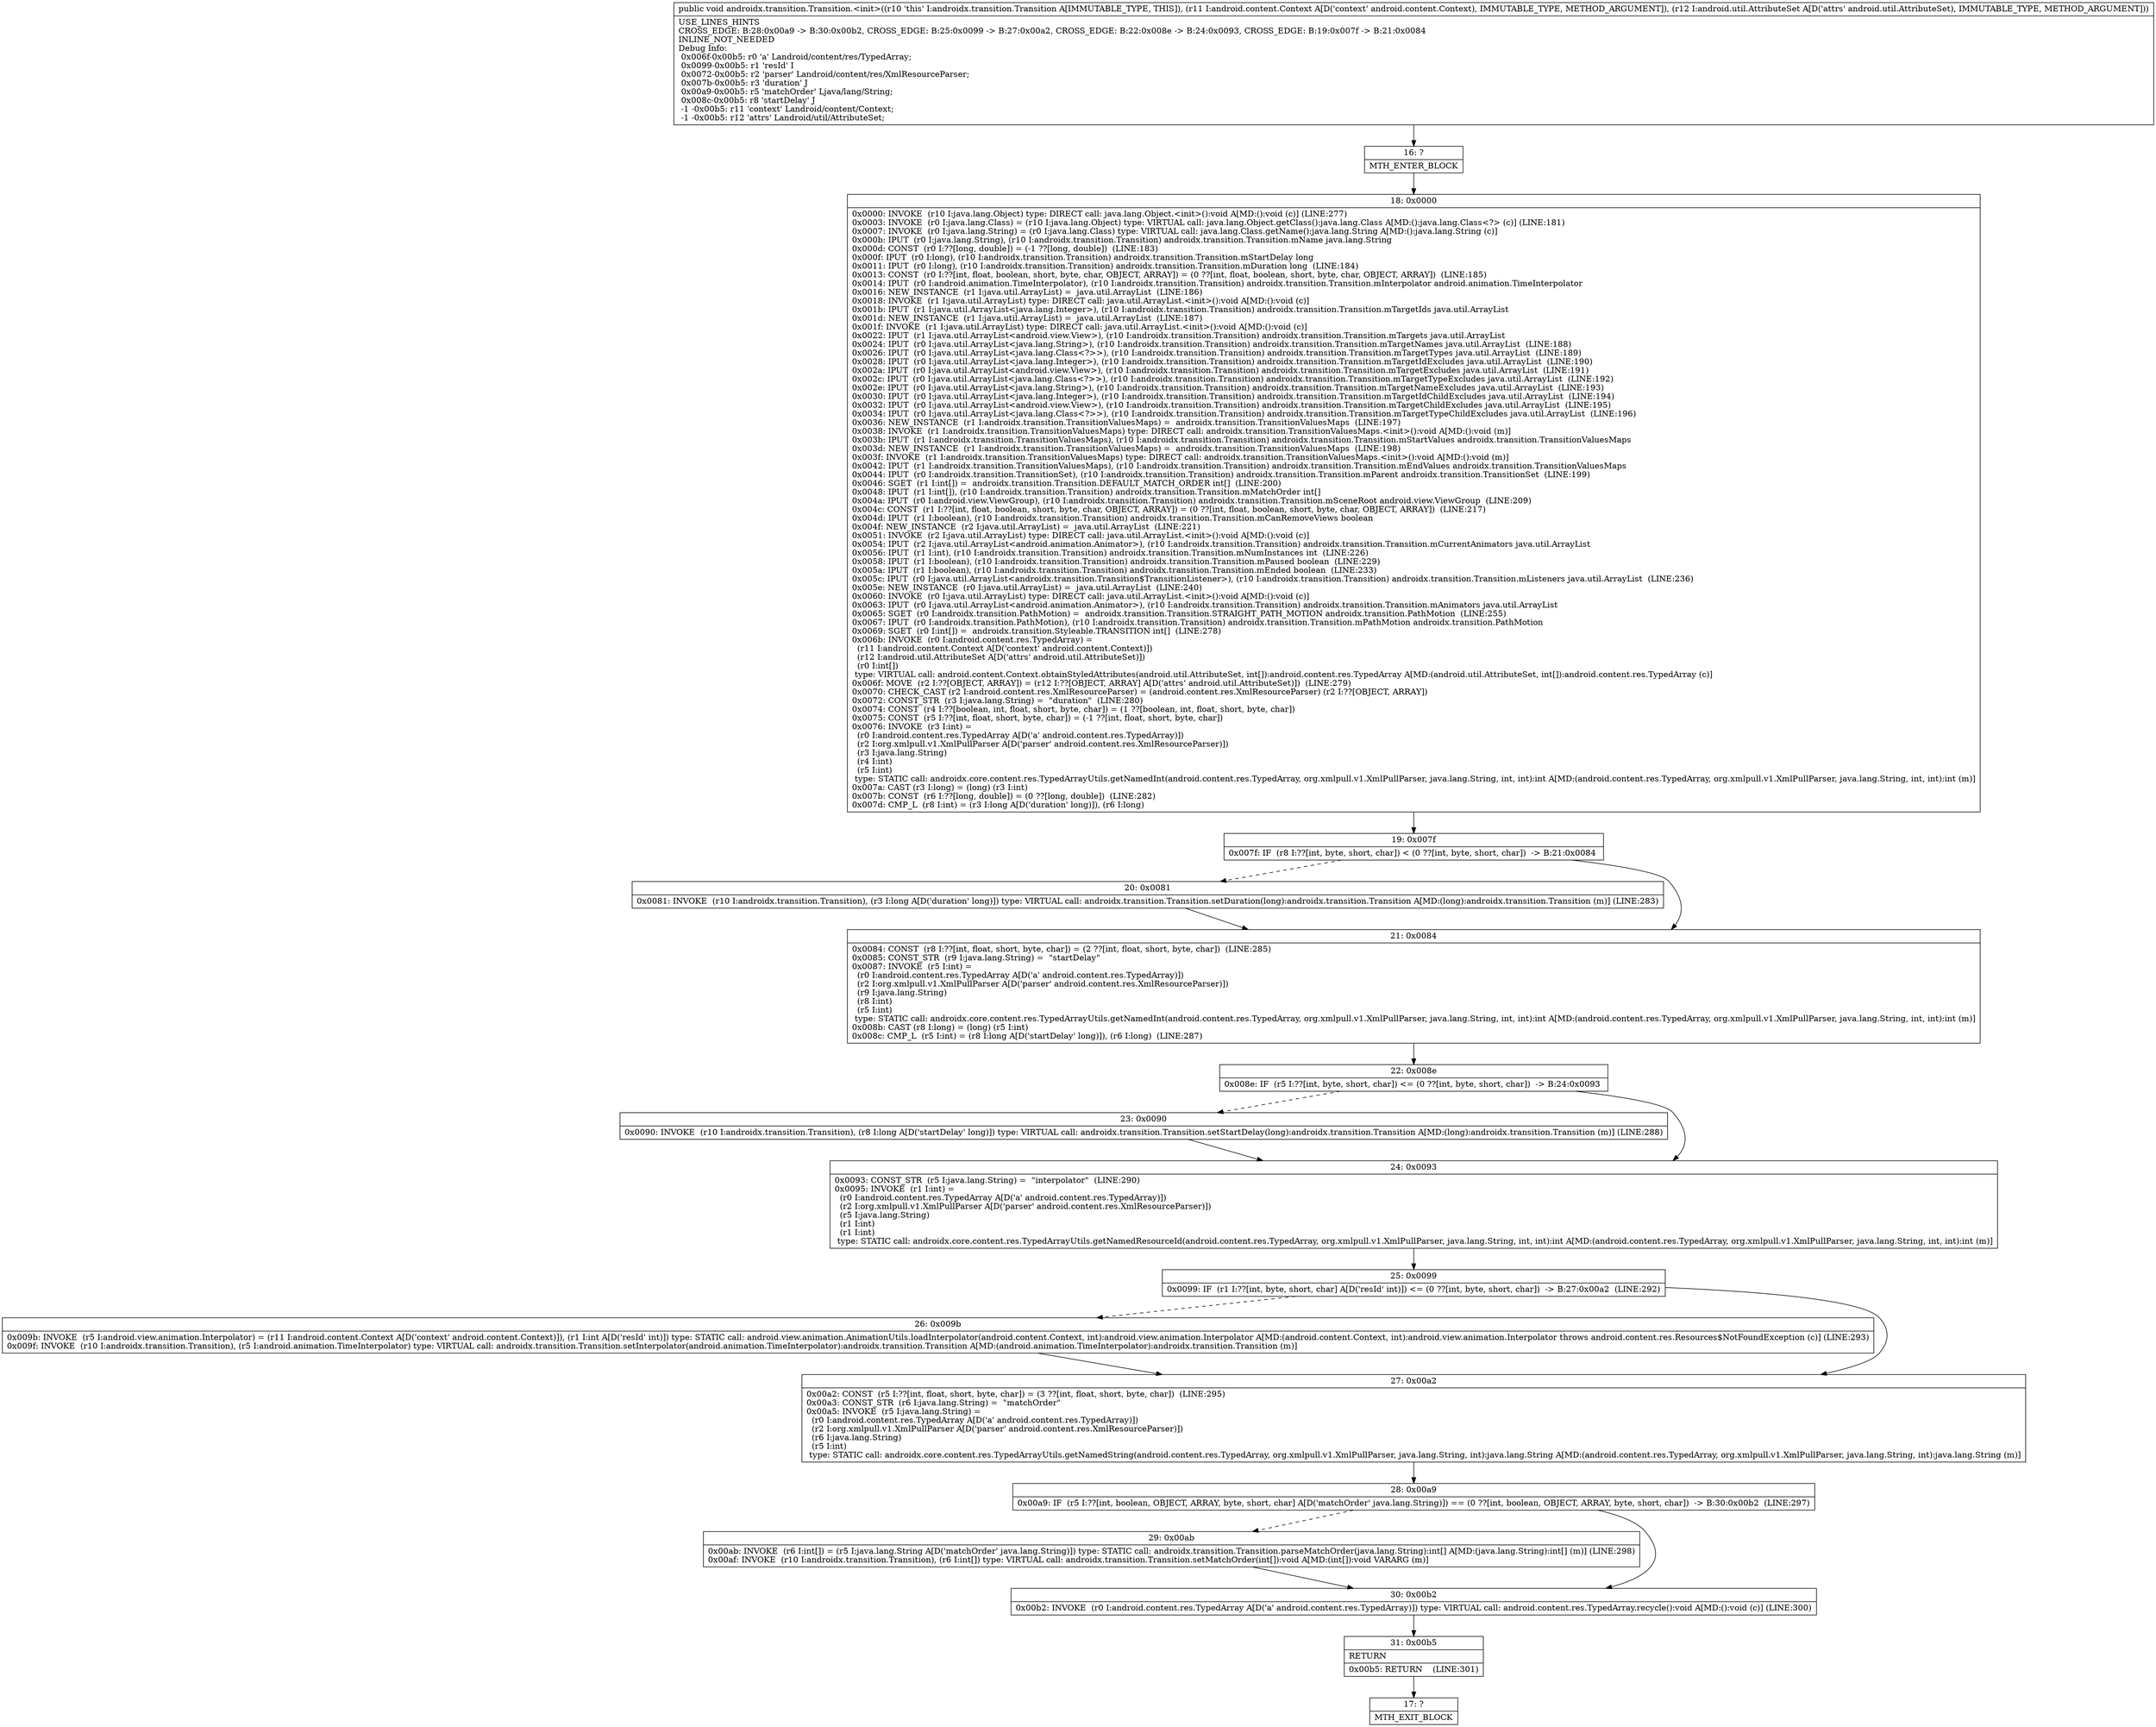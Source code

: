 digraph "CFG forandroidx.transition.Transition.\<init\>(Landroid\/content\/Context;Landroid\/util\/AttributeSet;)V" {
Node_16 [shape=record,label="{16\:\ ?|MTH_ENTER_BLOCK\l}"];
Node_18 [shape=record,label="{18\:\ 0x0000|0x0000: INVOKE  (r10 I:java.lang.Object) type: DIRECT call: java.lang.Object.\<init\>():void A[MD:():void (c)] (LINE:277)\l0x0003: INVOKE  (r0 I:java.lang.Class) = (r10 I:java.lang.Object) type: VIRTUAL call: java.lang.Object.getClass():java.lang.Class A[MD:():java.lang.Class\<?\> (c)] (LINE:181)\l0x0007: INVOKE  (r0 I:java.lang.String) = (r0 I:java.lang.Class) type: VIRTUAL call: java.lang.Class.getName():java.lang.String A[MD:():java.lang.String (c)]\l0x000b: IPUT  (r0 I:java.lang.String), (r10 I:androidx.transition.Transition) androidx.transition.Transition.mName java.lang.String \l0x000d: CONST  (r0 I:??[long, double]) = (\-1 ??[long, double])  (LINE:183)\l0x000f: IPUT  (r0 I:long), (r10 I:androidx.transition.Transition) androidx.transition.Transition.mStartDelay long \l0x0011: IPUT  (r0 I:long), (r10 I:androidx.transition.Transition) androidx.transition.Transition.mDuration long  (LINE:184)\l0x0013: CONST  (r0 I:??[int, float, boolean, short, byte, char, OBJECT, ARRAY]) = (0 ??[int, float, boolean, short, byte, char, OBJECT, ARRAY])  (LINE:185)\l0x0014: IPUT  (r0 I:android.animation.TimeInterpolator), (r10 I:androidx.transition.Transition) androidx.transition.Transition.mInterpolator android.animation.TimeInterpolator \l0x0016: NEW_INSTANCE  (r1 I:java.util.ArrayList) =  java.util.ArrayList  (LINE:186)\l0x0018: INVOKE  (r1 I:java.util.ArrayList) type: DIRECT call: java.util.ArrayList.\<init\>():void A[MD:():void (c)]\l0x001b: IPUT  (r1 I:java.util.ArrayList\<java.lang.Integer\>), (r10 I:androidx.transition.Transition) androidx.transition.Transition.mTargetIds java.util.ArrayList \l0x001d: NEW_INSTANCE  (r1 I:java.util.ArrayList) =  java.util.ArrayList  (LINE:187)\l0x001f: INVOKE  (r1 I:java.util.ArrayList) type: DIRECT call: java.util.ArrayList.\<init\>():void A[MD:():void (c)]\l0x0022: IPUT  (r1 I:java.util.ArrayList\<android.view.View\>), (r10 I:androidx.transition.Transition) androidx.transition.Transition.mTargets java.util.ArrayList \l0x0024: IPUT  (r0 I:java.util.ArrayList\<java.lang.String\>), (r10 I:androidx.transition.Transition) androidx.transition.Transition.mTargetNames java.util.ArrayList  (LINE:188)\l0x0026: IPUT  (r0 I:java.util.ArrayList\<java.lang.Class\<?\>\>), (r10 I:androidx.transition.Transition) androidx.transition.Transition.mTargetTypes java.util.ArrayList  (LINE:189)\l0x0028: IPUT  (r0 I:java.util.ArrayList\<java.lang.Integer\>), (r10 I:androidx.transition.Transition) androidx.transition.Transition.mTargetIdExcludes java.util.ArrayList  (LINE:190)\l0x002a: IPUT  (r0 I:java.util.ArrayList\<android.view.View\>), (r10 I:androidx.transition.Transition) androidx.transition.Transition.mTargetExcludes java.util.ArrayList  (LINE:191)\l0x002c: IPUT  (r0 I:java.util.ArrayList\<java.lang.Class\<?\>\>), (r10 I:androidx.transition.Transition) androidx.transition.Transition.mTargetTypeExcludes java.util.ArrayList  (LINE:192)\l0x002e: IPUT  (r0 I:java.util.ArrayList\<java.lang.String\>), (r10 I:androidx.transition.Transition) androidx.transition.Transition.mTargetNameExcludes java.util.ArrayList  (LINE:193)\l0x0030: IPUT  (r0 I:java.util.ArrayList\<java.lang.Integer\>), (r10 I:androidx.transition.Transition) androidx.transition.Transition.mTargetIdChildExcludes java.util.ArrayList  (LINE:194)\l0x0032: IPUT  (r0 I:java.util.ArrayList\<android.view.View\>), (r10 I:androidx.transition.Transition) androidx.transition.Transition.mTargetChildExcludes java.util.ArrayList  (LINE:195)\l0x0034: IPUT  (r0 I:java.util.ArrayList\<java.lang.Class\<?\>\>), (r10 I:androidx.transition.Transition) androidx.transition.Transition.mTargetTypeChildExcludes java.util.ArrayList  (LINE:196)\l0x0036: NEW_INSTANCE  (r1 I:androidx.transition.TransitionValuesMaps) =  androidx.transition.TransitionValuesMaps  (LINE:197)\l0x0038: INVOKE  (r1 I:androidx.transition.TransitionValuesMaps) type: DIRECT call: androidx.transition.TransitionValuesMaps.\<init\>():void A[MD:():void (m)]\l0x003b: IPUT  (r1 I:androidx.transition.TransitionValuesMaps), (r10 I:androidx.transition.Transition) androidx.transition.Transition.mStartValues androidx.transition.TransitionValuesMaps \l0x003d: NEW_INSTANCE  (r1 I:androidx.transition.TransitionValuesMaps) =  androidx.transition.TransitionValuesMaps  (LINE:198)\l0x003f: INVOKE  (r1 I:androidx.transition.TransitionValuesMaps) type: DIRECT call: androidx.transition.TransitionValuesMaps.\<init\>():void A[MD:():void (m)]\l0x0042: IPUT  (r1 I:androidx.transition.TransitionValuesMaps), (r10 I:androidx.transition.Transition) androidx.transition.Transition.mEndValues androidx.transition.TransitionValuesMaps \l0x0044: IPUT  (r0 I:androidx.transition.TransitionSet), (r10 I:androidx.transition.Transition) androidx.transition.Transition.mParent androidx.transition.TransitionSet  (LINE:199)\l0x0046: SGET  (r1 I:int[]) =  androidx.transition.Transition.DEFAULT_MATCH_ORDER int[]  (LINE:200)\l0x0048: IPUT  (r1 I:int[]), (r10 I:androidx.transition.Transition) androidx.transition.Transition.mMatchOrder int[] \l0x004a: IPUT  (r0 I:android.view.ViewGroup), (r10 I:androidx.transition.Transition) androidx.transition.Transition.mSceneRoot android.view.ViewGroup  (LINE:209)\l0x004c: CONST  (r1 I:??[int, float, boolean, short, byte, char, OBJECT, ARRAY]) = (0 ??[int, float, boolean, short, byte, char, OBJECT, ARRAY])  (LINE:217)\l0x004d: IPUT  (r1 I:boolean), (r10 I:androidx.transition.Transition) androidx.transition.Transition.mCanRemoveViews boolean \l0x004f: NEW_INSTANCE  (r2 I:java.util.ArrayList) =  java.util.ArrayList  (LINE:221)\l0x0051: INVOKE  (r2 I:java.util.ArrayList) type: DIRECT call: java.util.ArrayList.\<init\>():void A[MD:():void (c)]\l0x0054: IPUT  (r2 I:java.util.ArrayList\<android.animation.Animator\>), (r10 I:androidx.transition.Transition) androidx.transition.Transition.mCurrentAnimators java.util.ArrayList \l0x0056: IPUT  (r1 I:int), (r10 I:androidx.transition.Transition) androidx.transition.Transition.mNumInstances int  (LINE:226)\l0x0058: IPUT  (r1 I:boolean), (r10 I:androidx.transition.Transition) androidx.transition.Transition.mPaused boolean  (LINE:229)\l0x005a: IPUT  (r1 I:boolean), (r10 I:androidx.transition.Transition) androidx.transition.Transition.mEnded boolean  (LINE:233)\l0x005c: IPUT  (r0 I:java.util.ArrayList\<androidx.transition.Transition$TransitionListener\>), (r10 I:androidx.transition.Transition) androidx.transition.Transition.mListeners java.util.ArrayList  (LINE:236)\l0x005e: NEW_INSTANCE  (r0 I:java.util.ArrayList) =  java.util.ArrayList  (LINE:240)\l0x0060: INVOKE  (r0 I:java.util.ArrayList) type: DIRECT call: java.util.ArrayList.\<init\>():void A[MD:():void (c)]\l0x0063: IPUT  (r0 I:java.util.ArrayList\<android.animation.Animator\>), (r10 I:androidx.transition.Transition) androidx.transition.Transition.mAnimators java.util.ArrayList \l0x0065: SGET  (r0 I:androidx.transition.PathMotion) =  androidx.transition.Transition.STRAIGHT_PATH_MOTION androidx.transition.PathMotion  (LINE:255)\l0x0067: IPUT  (r0 I:androidx.transition.PathMotion), (r10 I:androidx.transition.Transition) androidx.transition.Transition.mPathMotion androidx.transition.PathMotion \l0x0069: SGET  (r0 I:int[]) =  androidx.transition.Styleable.TRANSITION int[]  (LINE:278)\l0x006b: INVOKE  (r0 I:android.content.res.TypedArray) = \l  (r11 I:android.content.Context A[D('context' android.content.Context)])\l  (r12 I:android.util.AttributeSet A[D('attrs' android.util.AttributeSet)])\l  (r0 I:int[])\l type: VIRTUAL call: android.content.Context.obtainStyledAttributes(android.util.AttributeSet, int[]):android.content.res.TypedArray A[MD:(android.util.AttributeSet, int[]):android.content.res.TypedArray (c)]\l0x006f: MOVE  (r2 I:??[OBJECT, ARRAY]) = (r12 I:??[OBJECT, ARRAY] A[D('attrs' android.util.AttributeSet)])  (LINE:279)\l0x0070: CHECK_CAST (r2 I:android.content.res.XmlResourceParser) = (android.content.res.XmlResourceParser) (r2 I:??[OBJECT, ARRAY]) \l0x0072: CONST_STR  (r3 I:java.lang.String) =  \"duration\"  (LINE:280)\l0x0074: CONST  (r4 I:??[boolean, int, float, short, byte, char]) = (1 ??[boolean, int, float, short, byte, char]) \l0x0075: CONST  (r5 I:??[int, float, short, byte, char]) = (\-1 ??[int, float, short, byte, char]) \l0x0076: INVOKE  (r3 I:int) = \l  (r0 I:android.content.res.TypedArray A[D('a' android.content.res.TypedArray)])\l  (r2 I:org.xmlpull.v1.XmlPullParser A[D('parser' android.content.res.XmlResourceParser)])\l  (r3 I:java.lang.String)\l  (r4 I:int)\l  (r5 I:int)\l type: STATIC call: androidx.core.content.res.TypedArrayUtils.getNamedInt(android.content.res.TypedArray, org.xmlpull.v1.XmlPullParser, java.lang.String, int, int):int A[MD:(android.content.res.TypedArray, org.xmlpull.v1.XmlPullParser, java.lang.String, int, int):int (m)]\l0x007a: CAST (r3 I:long) = (long) (r3 I:int) \l0x007b: CONST  (r6 I:??[long, double]) = (0 ??[long, double])  (LINE:282)\l0x007d: CMP_L  (r8 I:int) = (r3 I:long A[D('duration' long)]), (r6 I:long) \l}"];
Node_19 [shape=record,label="{19\:\ 0x007f|0x007f: IF  (r8 I:??[int, byte, short, char]) \< (0 ??[int, byte, short, char])  \-\> B:21:0x0084 \l}"];
Node_20 [shape=record,label="{20\:\ 0x0081|0x0081: INVOKE  (r10 I:androidx.transition.Transition), (r3 I:long A[D('duration' long)]) type: VIRTUAL call: androidx.transition.Transition.setDuration(long):androidx.transition.Transition A[MD:(long):androidx.transition.Transition (m)] (LINE:283)\l}"];
Node_21 [shape=record,label="{21\:\ 0x0084|0x0084: CONST  (r8 I:??[int, float, short, byte, char]) = (2 ??[int, float, short, byte, char])  (LINE:285)\l0x0085: CONST_STR  (r9 I:java.lang.String) =  \"startDelay\" \l0x0087: INVOKE  (r5 I:int) = \l  (r0 I:android.content.res.TypedArray A[D('a' android.content.res.TypedArray)])\l  (r2 I:org.xmlpull.v1.XmlPullParser A[D('parser' android.content.res.XmlResourceParser)])\l  (r9 I:java.lang.String)\l  (r8 I:int)\l  (r5 I:int)\l type: STATIC call: androidx.core.content.res.TypedArrayUtils.getNamedInt(android.content.res.TypedArray, org.xmlpull.v1.XmlPullParser, java.lang.String, int, int):int A[MD:(android.content.res.TypedArray, org.xmlpull.v1.XmlPullParser, java.lang.String, int, int):int (m)]\l0x008b: CAST (r8 I:long) = (long) (r5 I:int) \l0x008c: CMP_L  (r5 I:int) = (r8 I:long A[D('startDelay' long)]), (r6 I:long)  (LINE:287)\l}"];
Node_22 [shape=record,label="{22\:\ 0x008e|0x008e: IF  (r5 I:??[int, byte, short, char]) \<= (0 ??[int, byte, short, char])  \-\> B:24:0x0093 \l}"];
Node_23 [shape=record,label="{23\:\ 0x0090|0x0090: INVOKE  (r10 I:androidx.transition.Transition), (r8 I:long A[D('startDelay' long)]) type: VIRTUAL call: androidx.transition.Transition.setStartDelay(long):androidx.transition.Transition A[MD:(long):androidx.transition.Transition (m)] (LINE:288)\l}"];
Node_24 [shape=record,label="{24\:\ 0x0093|0x0093: CONST_STR  (r5 I:java.lang.String) =  \"interpolator\"  (LINE:290)\l0x0095: INVOKE  (r1 I:int) = \l  (r0 I:android.content.res.TypedArray A[D('a' android.content.res.TypedArray)])\l  (r2 I:org.xmlpull.v1.XmlPullParser A[D('parser' android.content.res.XmlResourceParser)])\l  (r5 I:java.lang.String)\l  (r1 I:int)\l  (r1 I:int)\l type: STATIC call: androidx.core.content.res.TypedArrayUtils.getNamedResourceId(android.content.res.TypedArray, org.xmlpull.v1.XmlPullParser, java.lang.String, int, int):int A[MD:(android.content.res.TypedArray, org.xmlpull.v1.XmlPullParser, java.lang.String, int, int):int (m)]\l}"];
Node_25 [shape=record,label="{25\:\ 0x0099|0x0099: IF  (r1 I:??[int, byte, short, char] A[D('resId' int)]) \<= (0 ??[int, byte, short, char])  \-\> B:27:0x00a2  (LINE:292)\l}"];
Node_26 [shape=record,label="{26\:\ 0x009b|0x009b: INVOKE  (r5 I:android.view.animation.Interpolator) = (r11 I:android.content.Context A[D('context' android.content.Context)]), (r1 I:int A[D('resId' int)]) type: STATIC call: android.view.animation.AnimationUtils.loadInterpolator(android.content.Context, int):android.view.animation.Interpolator A[MD:(android.content.Context, int):android.view.animation.Interpolator throws android.content.res.Resources$NotFoundException (c)] (LINE:293)\l0x009f: INVOKE  (r10 I:androidx.transition.Transition), (r5 I:android.animation.TimeInterpolator) type: VIRTUAL call: androidx.transition.Transition.setInterpolator(android.animation.TimeInterpolator):androidx.transition.Transition A[MD:(android.animation.TimeInterpolator):androidx.transition.Transition (m)]\l}"];
Node_27 [shape=record,label="{27\:\ 0x00a2|0x00a2: CONST  (r5 I:??[int, float, short, byte, char]) = (3 ??[int, float, short, byte, char])  (LINE:295)\l0x00a3: CONST_STR  (r6 I:java.lang.String) =  \"matchOrder\" \l0x00a5: INVOKE  (r5 I:java.lang.String) = \l  (r0 I:android.content.res.TypedArray A[D('a' android.content.res.TypedArray)])\l  (r2 I:org.xmlpull.v1.XmlPullParser A[D('parser' android.content.res.XmlResourceParser)])\l  (r6 I:java.lang.String)\l  (r5 I:int)\l type: STATIC call: androidx.core.content.res.TypedArrayUtils.getNamedString(android.content.res.TypedArray, org.xmlpull.v1.XmlPullParser, java.lang.String, int):java.lang.String A[MD:(android.content.res.TypedArray, org.xmlpull.v1.XmlPullParser, java.lang.String, int):java.lang.String (m)]\l}"];
Node_28 [shape=record,label="{28\:\ 0x00a9|0x00a9: IF  (r5 I:??[int, boolean, OBJECT, ARRAY, byte, short, char] A[D('matchOrder' java.lang.String)]) == (0 ??[int, boolean, OBJECT, ARRAY, byte, short, char])  \-\> B:30:0x00b2  (LINE:297)\l}"];
Node_29 [shape=record,label="{29\:\ 0x00ab|0x00ab: INVOKE  (r6 I:int[]) = (r5 I:java.lang.String A[D('matchOrder' java.lang.String)]) type: STATIC call: androidx.transition.Transition.parseMatchOrder(java.lang.String):int[] A[MD:(java.lang.String):int[] (m)] (LINE:298)\l0x00af: INVOKE  (r10 I:androidx.transition.Transition), (r6 I:int[]) type: VIRTUAL call: androidx.transition.Transition.setMatchOrder(int[]):void A[MD:(int[]):void VARARG (m)]\l}"];
Node_30 [shape=record,label="{30\:\ 0x00b2|0x00b2: INVOKE  (r0 I:android.content.res.TypedArray A[D('a' android.content.res.TypedArray)]) type: VIRTUAL call: android.content.res.TypedArray.recycle():void A[MD:():void (c)] (LINE:300)\l}"];
Node_31 [shape=record,label="{31\:\ 0x00b5|RETURN\l|0x00b5: RETURN    (LINE:301)\l}"];
Node_17 [shape=record,label="{17\:\ ?|MTH_EXIT_BLOCK\l}"];
MethodNode[shape=record,label="{public void androidx.transition.Transition.\<init\>((r10 'this' I:androidx.transition.Transition A[IMMUTABLE_TYPE, THIS]), (r11 I:android.content.Context A[D('context' android.content.Context), IMMUTABLE_TYPE, METHOD_ARGUMENT]), (r12 I:android.util.AttributeSet A[D('attrs' android.util.AttributeSet), IMMUTABLE_TYPE, METHOD_ARGUMENT]))  | USE_LINES_HINTS\lCROSS_EDGE: B:28:0x00a9 \-\> B:30:0x00b2, CROSS_EDGE: B:25:0x0099 \-\> B:27:0x00a2, CROSS_EDGE: B:22:0x008e \-\> B:24:0x0093, CROSS_EDGE: B:19:0x007f \-\> B:21:0x0084\lINLINE_NOT_NEEDED\lDebug Info:\l  0x006f\-0x00b5: r0 'a' Landroid\/content\/res\/TypedArray;\l  0x0099\-0x00b5: r1 'resId' I\l  0x0072\-0x00b5: r2 'parser' Landroid\/content\/res\/XmlResourceParser;\l  0x007b\-0x00b5: r3 'duration' J\l  0x00a9\-0x00b5: r5 'matchOrder' Ljava\/lang\/String;\l  0x008c\-0x00b5: r8 'startDelay' J\l  \-1 \-0x00b5: r11 'context' Landroid\/content\/Context;\l  \-1 \-0x00b5: r12 'attrs' Landroid\/util\/AttributeSet;\l}"];
MethodNode -> Node_16;Node_16 -> Node_18;
Node_18 -> Node_19;
Node_19 -> Node_20[style=dashed];
Node_19 -> Node_21;
Node_20 -> Node_21;
Node_21 -> Node_22;
Node_22 -> Node_23[style=dashed];
Node_22 -> Node_24;
Node_23 -> Node_24;
Node_24 -> Node_25;
Node_25 -> Node_26[style=dashed];
Node_25 -> Node_27;
Node_26 -> Node_27;
Node_27 -> Node_28;
Node_28 -> Node_29[style=dashed];
Node_28 -> Node_30;
Node_29 -> Node_30;
Node_30 -> Node_31;
Node_31 -> Node_17;
}

